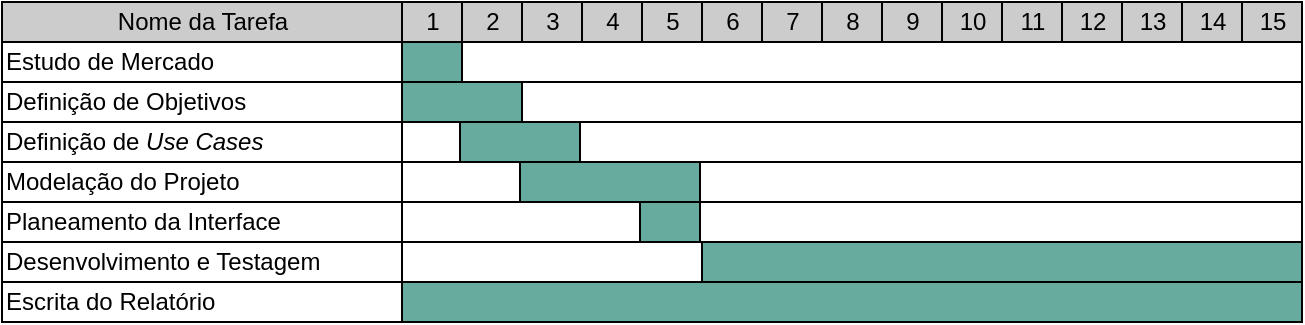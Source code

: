 <mxfile version="22.1.21" type="device">
  <diagram name="Page-1" id="fc2ac565-0d4e-3f0d-88b0-a54af1634ed7">
    <mxGraphModel dx="880" dy="410" grid="1" gridSize="11" guides="1" tooltips="1" connect="0" arrows="1" fold="1" page="1" pageScale="1.5" pageWidth="1169" pageHeight="827" background="none" math="0" shadow="0">
      <root>
        <mxCell id="0" style=";html=1;" />
        <mxCell id="1" style=";html=1;" parent="0" />
        <mxCell id="80" value="Definição de Objetivos" style="align=left;strokeColor=#000000;html=1;" parent="1" vertex="1">
          <mxGeometry x="297" y="170.0" width="200" height="20" as="geometry" />
        </mxCell>
        <mxCell id="85" value="Definição de &lt;i&gt;Use Cases&lt;/i&gt;" style="align=left;strokeColor=#000000;html=1;" parent="1" vertex="1">
          <mxGeometry x="297.0" y="190.0" width="200" height="20" as="geometry" />
        </mxCell>
        <mxCell id="90" value="Estudo de Mercado" style="align=left;strokeColor=#000000;html=1;" parent="1" vertex="1">
          <mxGeometry x="297.0" y="150.0" width="200" height="20" as="geometry" />
        </mxCell>
        <mxCell id="95" value="Modelação do Projeto" style="align=left;strokeColor=#000000;html=1;" parent="1" vertex="1">
          <mxGeometry x="297.0" y="210.0" width="200" height="20" as="geometry" />
        </mxCell>
        <mxCell id="100" value="Planeamento da Interface" style="align=left;strokeColor=#000000;html=1;" parent="1" vertex="1">
          <mxGeometry x="297.0" y="230.0" width="200" height="20" as="geometry" />
        </mxCell>
        <mxCell id="2" value="Nome da Tarefa" style="strokeWidth=1;fontStyle=0;html=1;fillColor=#CCCCCC;strokeColor=#000000;" parent="1" vertex="1">
          <mxGeometry x="297" y="130" width="200" height="20" as="geometry" />
        </mxCell>
        <mxCell id="67c90442a009f359-289" value="Desenvolvimento e Testagem" style="align=left;strokeColor=#000000;html=1;" parent="1" vertex="1">
          <mxGeometry x="297.0" y="250.0" width="200" height="20" as="geometry" />
        </mxCell>
        <mxCell id="67c90442a009f359-290" value="Escrita do Relatório" style="align=left;strokeColor=#000000;html=1;" parent="1" vertex="1">
          <mxGeometry x="297.0" y="270.0" width="200" height="20" as="geometry" />
        </mxCell>
        <mxCell id="67c90442a009f359-291" value="" style="align=left;strokeColor=#000000;html=1;" parent="1" vertex="1">
          <mxGeometry x="497" y="150" width="450" height="20" as="geometry" />
        </mxCell>
        <mxCell id="4" value="1" style="strokeWidth=1;fontStyle=0;html=1;fillColor=#CCCCCC;" parent="1" vertex="1">
          <mxGeometry x="497" y="130" width="30" height="20" as="geometry" />
        </mxCell>
        <mxCell id="67c90442a009f359-278" value="2" style="strokeWidth=1;fontStyle=0;html=1;fillColor=#CCCCCC;" parent="1" vertex="1">
          <mxGeometry x="527" y="130" width="30" height="20" as="geometry" />
        </mxCell>
        <mxCell id="67c90442a009f359-279" value="3" style="strokeWidth=1;fontStyle=0;html=1;fillColor=#CCCCCC;" parent="1" vertex="1">
          <mxGeometry x="557" y="130" width="30" height="20" as="geometry" />
        </mxCell>
        <mxCell id="67c90442a009f359-280" value="4" style="strokeWidth=1;fontStyle=0;html=1;fillColor=#CCCCCC;" parent="1" vertex="1">
          <mxGeometry x="587" y="130" width="30" height="20" as="geometry" />
        </mxCell>
        <mxCell id="67c90442a009f359-281" value="5" style="strokeWidth=1;fontStyle=0;html=1;fillColor=#CCCCCC;" parent="1" vertex="1">
          <mxGeometry x="617" y="130" width="30" height="20" as="geometry" />
        </mxCell>
        <mxCell id="67c90442a009f359-282" value="6" style="strokeWidth=1;fontStyle=0;html=1;fillColor=#CCCCCC;" parent="1" vertex="1">
          <mxGeometry x="647" y="130" width="30" height="20" as="geometry" />
        </mxCell>
        <mxCell id="67c90442a009f359-283" value="7" style="strokeWidth=1;fontStyle=0;html=1;fillColor=#CCCCCC;" parent="1" vertex="1">
          <mxGeometry x="677" y="130" width="30" height="20" as="geometry" />
        </mxCell>
        <mxCell id="67c90442a009f359-284" value="8" style="strokeWidth=1;fontStyle=0;html=1;fillColor=#CCCCCC;" parent="1" vertex="1">
          <mxGeometry x="707" y="130" width="30" height="20" as="geometry" />
        </mxCell>
        <mxCell id="67c90442a009f359-285" value="9" style="strokeWidth=1;fontStyle=0;html=1;fillColor=#CCCCCC;" parent="1" vertex="1">
          <mxGeometry x="737" y="130" width="30" height="20" as="geometry" />
        </mxCell>
        <mxCell id="67c90442a009f359-286" value="10" style="strokeWidth=1;fontStyle=0;html=1;fillColor=#CCCCCC;" parent="1" vertex="1">
          <mxGeometry x="767" y="130" width="30" height="20" as="geometry" />
        </mxCell>
        <mxCell id="67c90442a009f359-287" value="11" style="strokeWidth=1;fontStyle=0;html=1;fillColor=#CCCCCC;" parent="1" vertex="1">
          <mxGeometry x="797" y="130" width="30" height="20" as="geometry" />
        </mxCell>
        <mxCell id="67c90442a009f359-288" value="12" style="strokeWidth=1;fontStyle=0;html=1;fillColor=#CCCCCC;" parent="1" vertex="1">
          <mxGeometry x="827" y="130" width="30" height="20" as="geometry" />
        </mxCell>
        <mxCell id="PQ4sY5mEekGsIj2tsU1W-101" value="13" style="strokeWidth=1;fontStyle=0;html=1;fillColor=#CCCCCC;" parent="1" vertex="1">
          <mxGeometry x="857" y="130" width="30" height="20" as="geometry" />
        </mxCell>
        <mxCell id="PQ4sY5mEekGsIj2tsU1W-102" value="14" style="strokeWidth=1;fontStyle=0;html=1;fillColor=#CCCCCC;" parent="1" vertex="1">
          <mxGeometry x="887" y="130" width="30" height="20" as="geometry" />
        </mxCell>
        <mxCell id="PQ4sY5mEekGsIj2tsU1W-103" value="15" style="strokeWidth=1;fontStyle=0;html=1;fillColor=#CCCCCC;" parent="1" vertex="1">
          <mxGeometry x="917" y="130" width="30" height="20" as="geometry" />
        </mxCell>
        <mxCell id="PQ4sY5mEekGsIj2tsU1W-111" value="" style="align=left;strokeColor=#000000;html=1;" parent="1" vertex="1">
          <mxGeometry x="497" y="210" width="450" height="20" as="geometry" />
        </mxCell>
        <mxCell id="PQ4sY5mEekGsIj2tsU1W-112" value="" style="align=left;strokeColor=#000000;html=1;" parent="1" vertex="1">
          <mxGeometry x="497" y="230" width="450" height="20" as="geometry" />
        </mxCell>
        <mxCell id="PQ4sY5mEekGsIj2tsU1W-113" value="" style="align=left;strokeColor=#000000;html=1;" parent="1" vertex="1">
          <mxGeometry x="497" y="250" width="450" height="20" as="geometry" />
        </mxCell>
        <mxCell id="PQ4sY5mEekGsIj2tsU1W-114" value="" style="align=left;strokeColor=#000000;html=1;" parent="1" vertex="1">
          <mxGeometry x="497" y="270" width="450" height="20" as="geometry" />
        </mxCell>
        <mxCell id="PQ4sY5mEekGsIj2tsU1W-115" value="" style="align=left;strokeColor=#000000;html=1;" parent="1" vertex="1">
          <mxGeometry x="497" y="190" width="450" height="20" as="geometry" />
        </mxCell>
        <mxCell id="PQ4sY5mEekGsIj2tsU1W-116" value="" style="align=left;strokeColor=#000000;html=1;" parent="1" vertex="1">
          <mxGeometry x="497" y="170" width="450" height="20" as="geometry" />
        </mxCell>
        <mxCell id="PQ4sY5mEekGsIj2tsU1W-117" value="" style="align=left;strokeColor=#000000;html=1;fillColor=#67AB9F;" parent="1" vertex="1">
          <mxGeometry x="497" y="150" width="30" height="20" as="geometry" />
        </mxCell>
        <mxCell id="PQ4sY5mEekGsIj2tsU1W-118" value="" style="align=left;strokeColor=#000000;html=1;fillColor=#67AB9F;" parent="1" vertex="1">
          <mxGeometry x="497" y="170" width="60" height="20" as="geometry" />
        </mxCell>
        <mxCell id="PQ4sY5mEekGsIj2tsU1W-119" value="" style="align=left;strokeColor=#000000;html=1;fillColor=#67AB9F;" parent="1" vertex="1">
          <mxGeometry x="526" y="190" width="60" height="20" as="geometry" />
        </mxCell>
        <mxCell id="PQ4sY5mEekGsIj2tsU1W-120" value="" style="align=left;strokeColor=#000000;html=1;fillColor=#67AB9F;" parent="1" vertex="1">
          <mxGeometry x="556" y="210" width="90" height="20" as="geometry" />
        </mxCell>
        <mxCell id="PQ4sY5mEekGsIj2tsU1W-121" value="" style="align=left;strokeColor=#000000;html=1;fillColor=#67AB9F;" parent="1" vertex="1">
          <mxGeometry x="616" y="230" width="30" height="20" as="geometry" />
        </mxCell>
        <mxCell id="PQ4sY5mEekGsIj2tsU1W-122" value="" style="align=left;strokeColor=#000000;html=1;fillColor=#67AB9F;" parent="1" vertex="1">
          <mxGeometry x="647" y="250" width="300" height="20" as="geometry" />
        </mxCell>
        <mxCell id="PQ4sY5mEekGsIj2tsU1W-123" value="" style="align=left;strokeColor=#000000;html=1;fillColor=#67AB9F;" parent="1" vertex="1">
          <mxGeometry x="497" y="270" width="450" height="20" as="geometry" />
        </mxCell>
      </root>
    </mxGraphModel>
  </diagram>
</mxfile>
